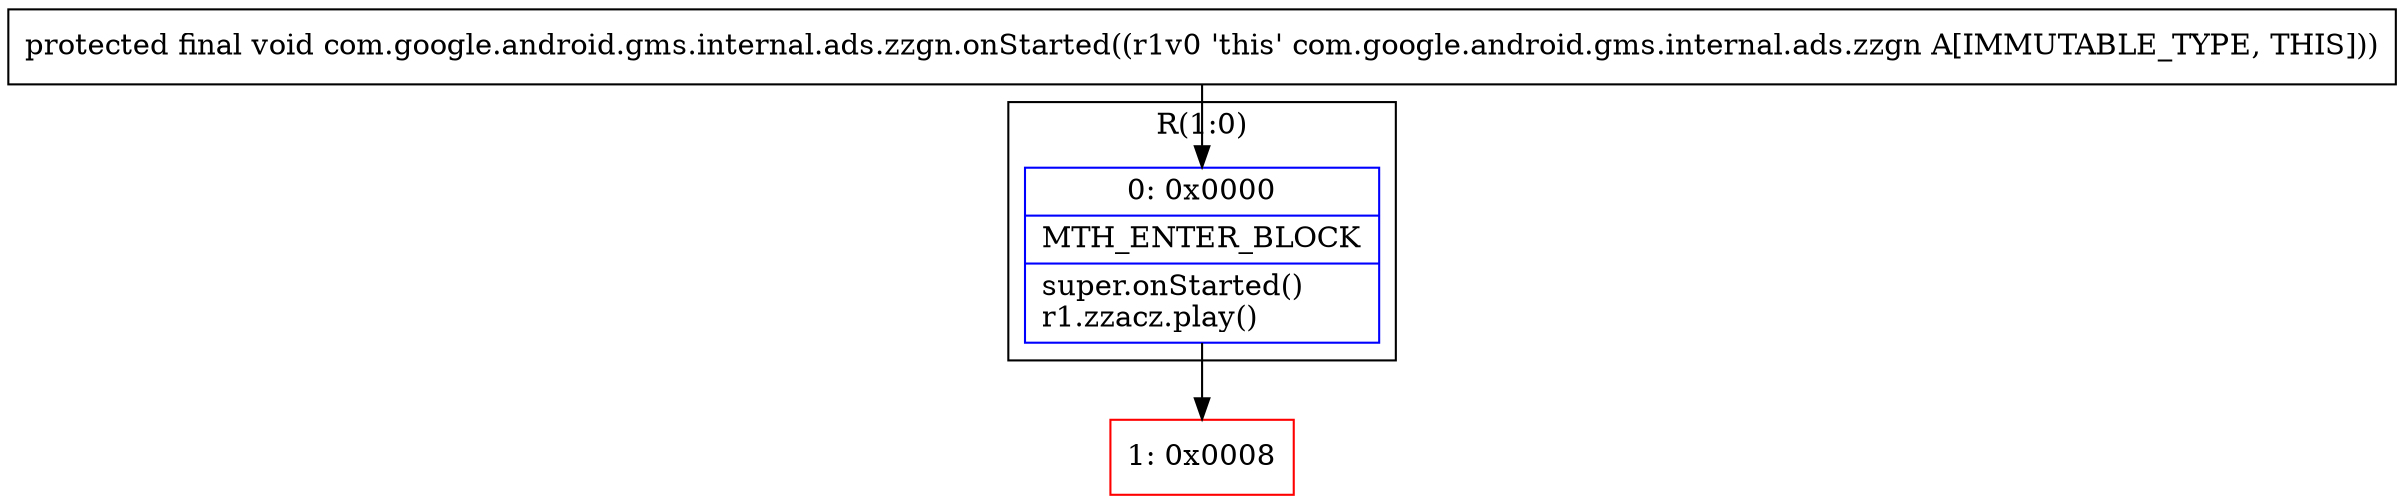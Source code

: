 digraph "CFG forcom.google.android.gms.internal.ads.zzgn.onStarted()V" {
subgraph cluster_Region_1489652530 {
label = "R(1:0)";
node [shape=record,color=blue];
Node_0 [shape=record,label="{0\:\ 0x0000|MTH_ENTER_BLOCK\l|super.onStarted()\lr1.zzacz.play()\l}"];
}
Node_1 [shape=record,color=red,label="{1\:\ 0x0008}"];
MethodNode[shape=record,label="{protected final void com.google.android.gms.internal.ads.zzgn.onStarted((r1v0 'this' com.google.android.gms.internal.ads.zzgn A[IMMUTABLE_TYPE, THIS])) }"];
MethodNode -> Node_0;
Node_0 -> Node_1;
}

